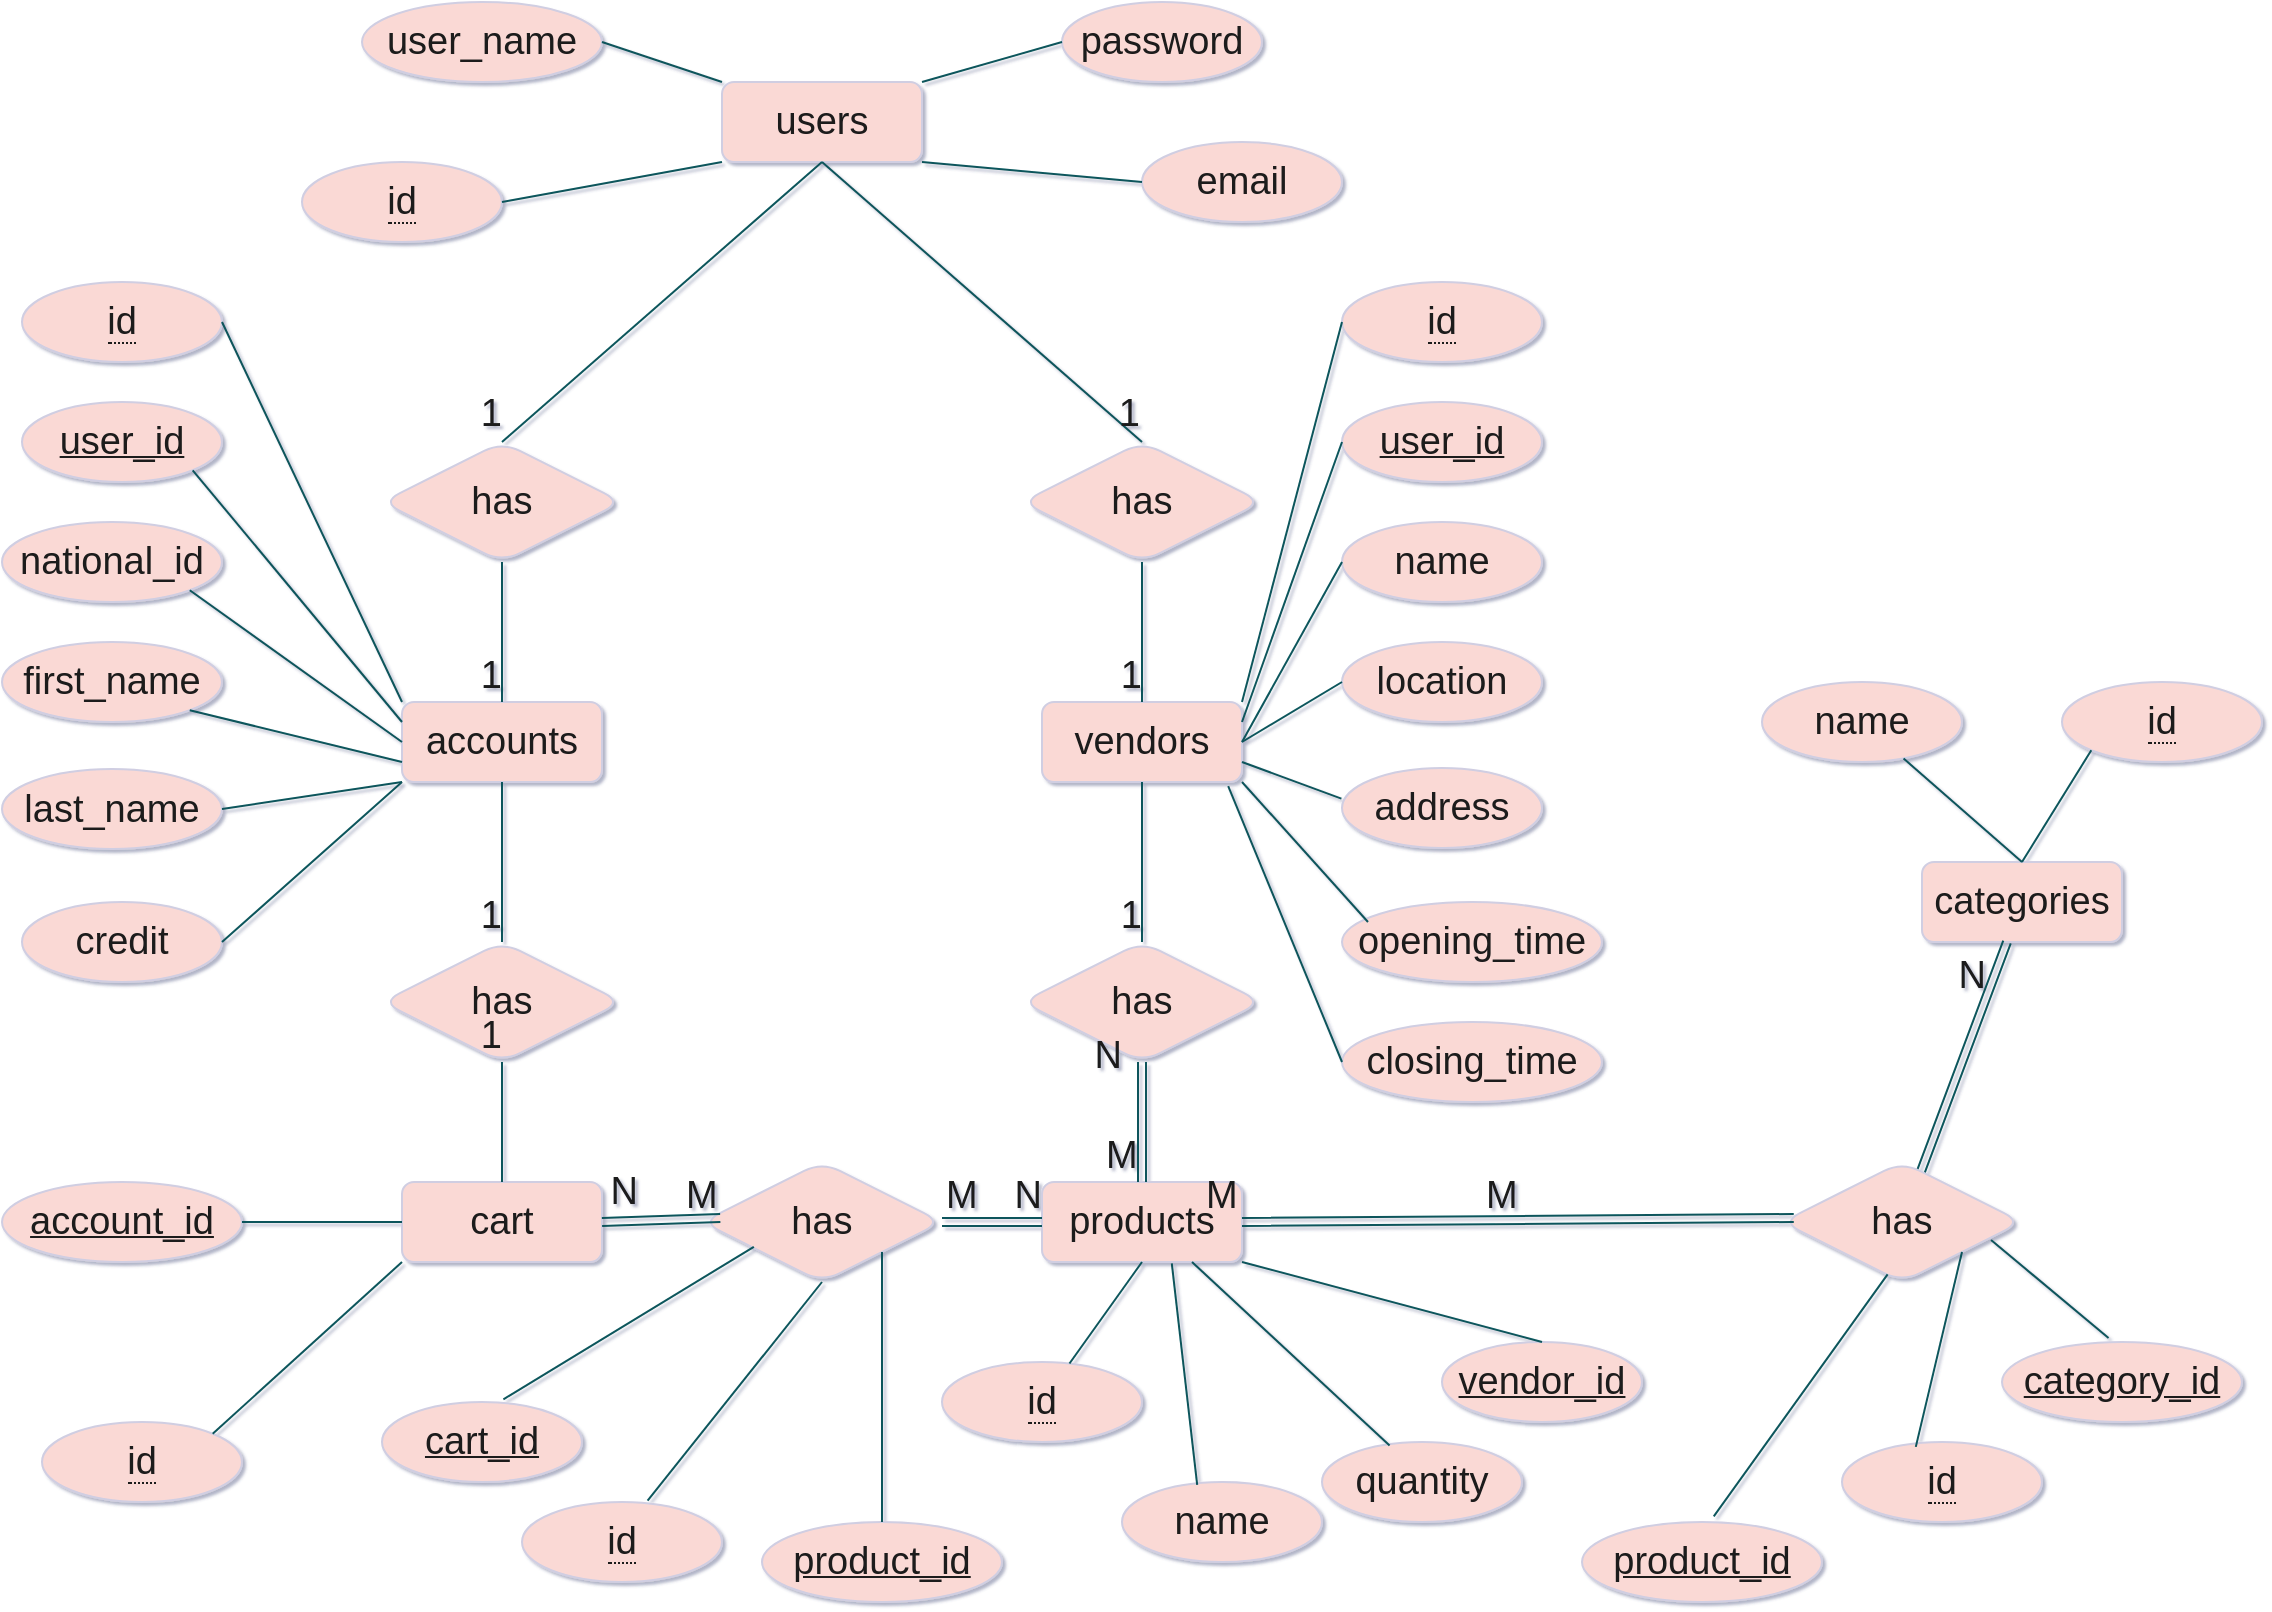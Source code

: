 <mxfile version="16.1.0" type="device"><diagram id="hL7nepxulUK9tPvz-S1c" name="Page-1"><mxGraphModel dx="1422" dy="770" grid="0" gridSize="10" guides="1" tooltips="1" connect="1" arrows="1" fold="1" page="1" pageScale="1" pageWidth="1169" pageHeight="827" math="0" shadow="1"><root><mxCell id="0"/><mxCell id="1" parent="0"/><mxCell id="tPj0E5rpGUAi6qvvH2rd-2" value="users" style="whiteSpace=wrap;html=1;align=center;fontSize=19;fillColor=#FAD9D5;strokeColor=#D0CEE2;fontColor=#1A1A1A;rounded=1;" vertex="1" parent="1"><mxGeometry x="390" y="50" width="100" height="40" as="geometry"/></mxCell><mxCell id="tPj0E5rpGUAi6qvvH2rd-3" value="accounts" style="whiteSpace=wrap;html=1;align=center;fontSize=19;fillColor=#FAD9D5;strokeColor=#D0CEE2;fontColor=#1A1A1A;rounded=1;" vertex="1" parent="1"><mxGeometry x="230" y="360" width="100" height="40" as="geometry"/></mxCell><mxCell id="tPj0E5rpGUAi6qvvH2rd-4" value="products" style="whiteSpace=wrap;html=1;align=center;fontSize=19;fillColor=#FAD9D5;strokeColor=#D0CEE2;fontColor=#1A1A1A;rounded=1;" vertex="1" parent="1"><mxGeometry x="550" y="600" width="100" height="40" as="geometry"/></mxCell><mxCell id="tPj0E5rpGUAi6qvvH2rd-5" value="vendors" style="whiteSpace=wrap;html=1;align=center;fontSize=19;fillColor=#FAD9D5;strokeColor=#D0CEE2;fontColor=#1A1A1A;rounded=1;" vertex="1" parent="1"><mxGeometry x="550" y="360" width="100" height="40" as="geometry"/></mxCell><mxCell id="tPj0E5rpGUAi6qvvH2rd-6" value="categories" style="whiteSpace=wrap;html=1;align=center;fontSize=19;fillColor=#FAD9D5;strokeColor=#D0CEE2;fontColor=#1A1A1A;rounded=1;" vertex="1" parent="1"><mxGeometry x="990" y="440" width="100" height="40" as="geometry"/></mxCell><mxCell id="tPj0E5rpGUAi6qvvH2rd-7" value="cart" style="whiteSpace=wrap;html=1;align=center;fontSize=19;fillColor=#FAD9D5;strokeColor=#D0CEE2;fontColor=#1A1A1A;rounded=1;" vertex="1" parent="1"><mxGeometry x="230" y="600" width="100" height="40" as="geometry"/></mxCell><mxCell id="tPj0E5rpGUAi6qvvH2rd-8" value="has" style="shape=rhombus;perimeter=rhombusPerimeter;whiteSpace=wrap;html=1;align=center;fontSize=19;fillColor=#FAD9D5;strokeColor=#D0CEE2;fontColor=#1A1A1A;rounded=1;" vertex="1" parent="1"><mxGeometry x="220" y="230" width="120" height="60" as="geometry"/></mxCell><mxCell id="tPj0E5rpGUAi6qvvH2rd-12" value="" style="endArrow=none;html=1;rounded=1;exitX=0.5;exitY=1;exitDx=0;exitDy=0;entryX=0.5;entryY=0;entryDx=0;entryDy=0;fontSize=19;strokeColor=#09555B;fontColor=#1A1A1A;curved=1;" edge="1" parent="1" source="tPj0E5rpGUAi6qvvH2rd-2" target="tPj0E5rpGUAi6qvvH2rd-8"><mxGeometry relative="1" as="geometry"><mxPoint x="500" y="390" as="sourcePoint"/><mxPoint x="660" y="390" as="targetPoint"/></mxGeometry></mxCell><mxCell id="tPj0E5rpGUAi6qvvH2rd-13" value="1" style="resizable=0;html=1;align=right;verticalAlign=bottom;fontSize=19;fillColor=#FAD9D5;strokeColor=#D0CEE2;fontColor=#1A1A1A;rounded=1;" connectable="0" vertex="1" parent="tPj0E5rpGUAi6qvvH2rd-12"><mxGeometry x="1" relative="1" as="geometry"/></mxCell><mxCell id="tPj0E5rpGUAi6qvvH2rd-14" value="" style="endArrow=none;html=1;rounded=1;exitX=0.5;exitY=1;exitDx=0;exitDy=0;fontSize=19;strokeColor=#09555B;fontColor=#1A1A1A;curved=1;" edge="1" parent="1" source="tPj0E5rpGUAi6qvvH2rd-8" target="tPj0E5rpGUAi6qvvH2rd-3"><mxGeometry relative="1" as="geometry"><mxPoint x="500" y="390" as="sourcePoint"/><mxPoint x="660" y="390" as="targetPoint"/></mxGeometry></mxCell><mxCell id="tPj0E5rpGUAi6qvvH2rd-15" value="1" style="resizable=0;html=1;align=right;verticalAlign=bottom;fontSize=19;fillColor=#FAD9D5;strokeColor=#D0CEE2;fontColor=#1A1A1A;rounded=1;" connectable="0" vertex="1" parent="tPj0E5rpGUAi6qvvH2rd-14"><mxGeometry x="1" relative="1" as="geometry"/></mxCell><mxCell id="tPj0E5rpGUAi6qvvH2rd-17" value="has" style="shape=rhombus;perimeter=rhombusPerimeter;whiteSpace=wrap;html=1;align=center;fontSize=19;fillColor=#FAD9D5;strokeColor=#D0CEE2;fontColor=#1A1A1A;rounded=1;" vertex="1" parent="1"><mxGeometry x="220" y="480" width="120" height="60" as="geometry"/></mxCell><mxCell id="tPj0E5rpGUAi6qvvH2rd-18" value="" style="endArrow=none;html=1;rounded=1;exitX=0.5;exitY=1;exitDx=0;exitDy=0;entryX=0.5;entryY=0;entryDx=0;entryDy=0;fontSize=19;strokeColor=#09555B;fontColor=#1A1A1A;curved=1;" edge="1" parent="1" source="tPj0E5rpGUAi6qvvH2rd-3" target="tPj0E5rpGUAi6qvvH2rd-17"><mxGeometry relative="1" as="geometry"><mxPoint x="290" y="300" as="sourcePoint"/><mxPoint x="290" y="370" as="targetPoint"/></mxGeometry></mxCell><mxCell id="tPj0E5rpGUAi6qvvH2rd-19" value="1" style="resizable=0;html=1;align=right;verticalAlign=bottom;fontSize=19;fillColor=#FAD9D5;strokeColor=#D0CEE2;fontColor=#1A1A1A;rounded=1;" connectable="0" vertex="1" parent="tPj0E5rpGUAi6qvvH2rd-18"><mxGeometry x="1" relative="1" as="geometry"/></mxCell><mxCell id="tPj0E5rpGUAi6qvvH2rd-20" value="" style="endArrow=none;html=1;rounded=1;exitX=0.5;exitY=0;exitDx=0;exitDy=0;entryX=0.5;entryY=1;entryDx=0;entryDy=0;fontSize=19;strokeColor=#09555B;fontColor=#1A1A1A;curved=1;" edge="1" parent="1" source="tPj0E5rpGUAi6qvvH2rd-7" target="tPj0E5rpGUAi6qvvH2rd-17"><mxGeometry relative="1" as="geometry"><mxPoint x="300" y="310" as="sourcePoint"/><mxPoint x="300" y="380" as="targetPoint"/></mxGeometry></mxCell><mxCell id="tPj0E5rpGUAi6qvvH2rd-21" value="1" style="resizable=0;html=1;align=right;verticalAlign=bottom;fontSize=19;fillColor=#FAD9D5;strokeColor=#D0CEE2;fontColor=#1A1A1A;rounded=1;" connectable="0" vertex="1" parent="tPj0E5rpGUAi6qvvH2rd-20"><mxGeometry x="1" relative="1" as="geometry"/></mxCell><mxCell id="tPj0E5rpGUAi6qvvH2rd-22" value="has" style="shape=rhombus;perimeter=rhombusPerimeter;whiteSpace=wrap;html=1;align=center;fontSize=19;fillColor=#FAD9D5;strokeColor=#D0CEE2;fontColor=#1A1A1A;rounded=1;" vertex="1" parent="1"><mxGeometry x="540" y="230" width="120" height="60" as="geometry"/></mxCell><mxCell id="tPj0E5rpGUAi6qvvH2rd-23" value="has" style="shape=rhombus;perimeter=rhombusPerimeter;whiteSpace=wrap;html=1;align=center;fontSize=19;fillColor=#FAD9D5;strokeColor=#D0CEE2;fontColor=#1A1A1A;rounded=1;" vertex="1" parent="1"><mxGeometry x="540" y="480" width="120" height="60" as="geometry"/></mxCell><mxCell id="tPj0E5rpGUAi6qvvH2rd-24" value="" style="endArrow=none;html=1;rounded=1;exitX=0.5;exitY=1;exitDx=0;exitDy=0;entryX=0.5;entryY=0;entryDx=0;entryDy=0;fontSize=19;strokeColor=#09555B;fontColor=#1A1A1A;curved=1;" edge="1" parent="1" source="tPj0E5rpGUAi6qvvH2rd-2" target="tPj0E5rpGUAi6qvvH2rd-22"><mxGeometry relative="1" as="geometry"><mxPoint x="450" y="100" as="sourcePoint"/><mxPoint x="309.2" y="249.6" as="targetPoint"/></mxGeometry></mxCell><mxCell id="tPj0E5rpGUAi6qvvH2rd-25" value="1" style="resizable=0;html=1;align=right;verticalAlign=bottom;fontSize=19;fillColor=#FAD9D5;strokeColor=#D0CEE2;fontColor=#1A1A1A;rounded=1;" connectable="0" vertex="1" parent="tPj0E5rpGUAi6qvvH2rd-24"><mxGeometry x="1" relative="1" as="geometry"/></mxCell><mxCell id="tPj0E5rpGUAi6qvvH2rd-26" value="" style="endArrow=none;html=1;rounded=1;exitX=0.5;exitY=1;exitDx=0;exitDy=0;entryX=0.5;entryY=0;entryDx=0;entryDy=0;fontSize=19;strokeColor=#09555B;fontColor=#1A1A1A;curved=1;" edge="1" parent="1" source="tPj0E5rpGUAi6qvvH2rd-22" target="tPj0E5rpGUAi6qvvH2rd-5"><mxGeometry relative="1" as="geometry"><mxPoint x="460" y="110" as="sourcePoint"/><mxPoint x="319.2" y="259.6" as="targetPoint"/></mxGeometry></mxCell><mxCell id="tPj0E5rpGUAi6qvvH2rd-27" value="1" style="resizable=0;html=1;align=right;verticalAlign=bottom;fontSize=19;fillColor=#FAD9D5;strokeColor=#D0CEE2;fontColor=#1A1A1A;rounded=1;" connectable="0" vertex="1" parent="tPj0E5rpGUAi6qvvH2rd-26"><mxGeometry x="1" relative="1" as="geometry"/></mxCell><mxCell id="tPj0E5rpGUAi6qvvH2rd-28" value="" style="endArrow=none;html=1;rounded=1;exitX=0.5;exitY=1;exitDx=0;exitDy=0;entryX=0.5;entryY=0;entryDx=0;entryDy=0;fontSize=19;strokeColor=#09555B;fontColor=#1A1A1A;curved=1;" edge="1" parent="1" source="tPj0E5rpGUAi6qvvH2rd-5" target="tPj0E5rpGUAi6qvvH2rd-23"><mxGeometry relative="1" as="geometry"><mxPoint x="470" y="120" as="sourcePoint"/><mxPoint x="329.2" y="269.6" as="targetPoint"/></mxGeometry></mxCell><mxCell id="tPj0E5rpGUAi6qvvH2rd-29" value="1" style="resizable=0;html=1;align=right;verticalAlign=bottom;fontSize=19;fillColor=#FAD9D5;strokeColor=#D0CEE2;fontColor=#1A1A1A;rounded=1;" connectable="0" vertex="1" parent="tPj0E5rpGUAi6qvvH2rd-28"><mxGeometry x="1" relative="1" as="geometry"/></mxCell><mxCell id="tPj0E5rpGUAi6qvvH2rd-30" value="" style="shape=link;html=1;rounded=1;entryX=0.5;entryY=1;entryDx=0;entryDy=0;fontSize=19;strokeColor=#09555B;fontColor=#1A1A1A;curved=1;" edge="1" parent="1" source="tPj0E5rpGUAi6qvvH2rd-4" target="tPj0E5rpGUAi6qvvH2rd-23"><mxGeometry relative="1" as="geometry"><mxPoint x="500" y="390" as="sourcePoint"/><mxPoint x="660" y="390" as="targetPoint"/></mxGeometry></mxCell><mxCell id="tPj0E5rpGUAi6qvvH2rd-31" value="M" style="resizable=0;html=1;align=left;verticalAlign=bottom;fontSize=19;fillColor=#FAD9D5;strokeColor=#D0CEE2;fontColor=#1A1A1A;rounded=1;" connectable="0" vertex="1" parent="tPj0E5rpGUAi6qvvH2rd-30"><mxGeometry x="-1" relative="1" as="geometry"><mxPoint x="-20" as="offset"/></mxGeometry></mxCell><mxCell id="tPj0E5rpGUAi6qvvH2rd-32" value="N" style="resizable=0;html=1;align=right;verticalAlign=bottom;fontSize=19;fillColor=#FAD9D5;strokeColor=#D0CEE2;fontColor=#1A1A1A;rounded=1;" connectable="0" vertex="1" parent="tPj0E5rpGUAi6qvvH2rd-30"><mxGeometry x="1" relative="1" as="geometry"><mxPoint x="-10" y="10" as="offset"/></mxGeometry></mxCell><mxCell id="tPj0E5rpGUAi6qvvH2rd-33" value="" style="shape=link;html=1;rounded=1;startArrow=none;fontSize=19;strokeColor=#09555B;fontColor=#1A1A1A;curved=1;" edge="1" parent="1" source="tPj0E5rpGUAi6qvvH2rd-106" target="tPj0E5rpGUAi6qvvH2rd-6"><mxGeometry relative="1" as="geometry"><mxPoint x="610" y="610" as="sourcePoint"/><mxPoint x="610" y="550" as="targetPoint"/></mxGeometry></mxCell><mxCell id="tPj0E5rpGUAi6qvvH2rd-35" value="N" style="resizable=0;html=1;align=right;verticalAlign=bottom;fontSize=19;fillColor=#FAD9D5;strokeColor=#D0CEE2;fontColor=#1A1A1A;rounded=1;" connectable="0" vertex="1" parent="tPj0E5rpGUAi6qvvH2rd-33"><mxGeometry x="1" relative="1" as="geometry"><mxPoint x="-10" y="30" as="offset"/></mxGeometry></mxCell><mxCell id="tPj0E5rpGUAi6qvvH2rd-36" value="&lt;span style=&quot;border-bottom: 1px dotted; font-size: 19px;&quot;&gt;id&lt;/span&gt;" style="ellipse;whiteSpace=wrap;html=1;align=center;fontSize=19;fillColor=#FAD9D5;strokeColor=#D0CEE2;fontColor=#1A1A1A;rounded=1;" vertex="1" parent="1"><mxGeometry x="180" y="90" width="100" height="40" as="geometry"/></mxCell><mxCell id="tPj0E5rpGUAi6qvvH2rd-37" value="user_name" style="ellipse;whiteSpace=wrap;html=1;align=center;fontSize=19;fillColor=#FAD9D5;strokeColor=#D0CEE2;fontColor=#1A1A1A;rounded=1;" vertex="1" parent="1"><mxGeometry x="210" y="10" width="120" height="40" as="geometry"/></mxCell><mxCell id="tPj0E5rpGUAi6qvvH2rd-39" value="password" style="ellipse;whiteSpace=wrap;html=1;align=center;fontSize=19;fillColor=#FAD9D5;strokeColor=#D0CEE2;fontColor=#1A1A1A;rounded=1;" vertex="1" parent="1"><mxGeometry x="560" y="10" width="100" height="40" as="geometry"/></mxCell><mxCell id="tPj0E5rpGUAi6qvvH2rd-40" value="email" style="ellipse;whiteSpace=wrap;html=1;align=center;fontSize=19;fillColor=#FAD9D5;strokeColor=#D0CEE2;fontColor=#1A1A1A;rounded=1;" vertex="1" parent="1"><mxGeometry x="600" y="80" width="100" height="40" as="geometry"/></mxCell><mxCell id="tPj0E5rpGUAi6qvvH2rd-41" value="" style="endArrow=none;html=1;rounded=1;entryX=0;entryY=0.5;entryDx=0;entryDy=0;exitX=1;exitY=0;exitDx=0;exitDy=0;fontSize=19;strokeColor=#09555B;fontColor=#1A1A1A;curved=1;" edge="1" parent="1" source="tPj0E5rpGUAi6qvvH2rd-2" target="tPj0E5rpGUAi6qvvH2rd-39"><mxGeometry relative="1" as="geometry"><mxPoint x="500" y="290" as="sourcePoint"/><mxPoint x="660" y="290" as="targetPoint"/></mxGeometry></mxCell><mxCell id="tPj0E5rpGUAi6qvvH2rd-42" value="" style="endArrow=none;html=1;rounded=1;entryX=0;entryY=0.5;entryDx=0;entryDy=0;exitX=1;exitY=1;exitDx=0;exitDy=0;fontSize=19;strokeColor=#09555B;fontColor=#1A1A1A;curved=1;" edge="1" parent="1" source="tPj0E5rpGUAi6qvvH2rd-2" target="tPj0E5rpGUAi6qvvH2rd-40"><mxGeometry relative="1" as="geometry"><mxPoint x="500" y="60" as="sourcePoint"/><mxPoint x="570" y="40" as="targetPoint"/></mxGeometry></mxCell><mxCell id="tPj0E5rpGUAi6qvvH2rd-43" value="" style="endArrow=none;html=1;rounded=1;entryX=0;entryY=0;entryDx=0;entryDy=0;exitX=1;exitY=0.5;exitDx=0;exitDy=0;fontSize=19;strokeColor=#09555B;fontColor=#1A1A1A;curved=1;" edge="1" parent="1" source="tPj0E5rpGUAi6qvvH2rd-37" target="tPj0E5rpGUAi6qvvH2rd-2"><mxGeometry relative="1" as="geometry"><mxPoint x="510" y="70" as="sourcePoint"/><mxPoint x="580" y="50" as="targetPoint"/></mxGeometry></mxCell><mxCell id="tPj0E5rpGUAi6qvvH2rd-44" value="" style="endArrow=none;html=1;rounded=1;entryX=0;entryY=1;entryDx=0;entryDy=0;exitX=1;exitY=0.5;exitDx=0;exitDy=0;fontSize=19;strokeColor=#09555B;fontColor=#1A1A1A;curved=1;" edge="1" parent="1" source="tPj0E5rpGUAi6qvvH2rd-36" target="tPj0E5rpGUAi6qvvH2rd-2"><mxGeometry relative="1" as="geometry"><mxPoint x="520" y="80" as="sourcePoint"/><mxPoint x="590" y="60" as="targetPoint"/></mxGeometry></mxCell><mxCell id="tPj0E5rpGUAi6qvvH2rd-46" value="last_name" style="ellipse;whiteSpace=wrap;html=1;align=center;fontSize=19;fillColor=#FAD9D5;strokeColor=#D0CEE2;fontColor=#1A1A1A;rounded=1;" vertex="1" parent="1"><mxGeometry x="30" y="393.5" width="110" height="40" as="geometry"/></mxCell><mxCell id="tPj0E5rpGUAi6qvvH2rd-47" value="first_name" style="ellipse;whiteSpace=wrap;html=1;align=center;fontSize=19;fillColor=#FAD9D5;strokeColor=#D0CEE2;fontColor=#1A1A1A;rounded=1;" vertex="1" parent="1"><mxGeometry x="30" y="330" width="110" height="40" as="geometry"/></mxCell><mxCell id="tPj0E5rpGUAi6qvvH2rd-48" value="national_id" style="ellipse;whiteSpace=wrap;html=1;align=center;fontSize=19;fillColor=#FAD9D5;strokeColor=#D0CEE2;fontColor=#1A1A1A;rounded=1;" vertex="1" parent="1"><mxGeometry x="30" y="270" width="110" height="40" as="geometry"/></mxCell><mxCell id="tPj0E5rpGUAi6qvvH2rd-49" value="credit" style="ellipse;whiteSpace=wrap;html=1;align=center;fontSize=19;fillColor=#FAD9D5;strokeColor=#D0CEE2;fontColor=#1A1A1A;rounded=1;" vertex="1" parent="1"><mxGeometry x="40" y="460" width="100" height="40" as="geometry"/></mxCell><mxCell id="tPj0E5rpGUAi6qvvH2rd-50" value="user_id" style="ellipse;whiteSpace=wrap;html=1;align=center;fontStyle=4;fontSize=19;fillColor=#FAD9D5;strokeColor=#D0CEE2;fontColor=#1A1A1A;rounded=1;" vertex="1" parent="1"><mxGeometry x="40" y="210" width="100" height="40" as="geometry"/></mxCell><mxCell id="tPj0E5rpGUAi6qvvH2rd-53" value="&lt;span style=&quot;border-bottom: 1px dotted; font-size: 19px;&quot;&gt;id&lt;/span&gt;" style="ellipse;whiteSpace=wrap;html=1;align=center;fontSize=19;fillColor=#FAD9D5;strokeColor=#D0CEE2;fontColor=#1A1A1A;rounded=1;" vertex="1" parent="1"><mxGeometry x="40" y="150" width="100" height="40" as="geometry"/></mxCell><mxCell id="tPj0E5rpGUAi6qvvH2rd-57" value="" style="endArrow=none;html=1;rounded=1;exitX=1;exitY=0.5;exitDx=0;exitDy=0;entryX=0;entryY=0;entryDx=0;entryDy=0;fontSize=19;strokeColor=#09555B;fontColor=#1A1A1A;curved=1;" edge="1" parent="1" source="tPj0E5rpGUAi6qvvH2rd-53" target="tPj0E5rpGUAi6qvvH2rd-3"><mxGeometry relative="1" as="geometry"><mxPoint x="470" y="380" as="sourcePoint"/><mxPoint x="630" y="380" as="targetPoint"/></mxGeometry></mxCell><mxCell id="tPj0E5rpGUAi6qvvH2rd-59" value="" style="endArrow=none;html=1;rounded=1;exitX=1;exitY=1;exitDx=0;exitDy=0;entryX=0;entryY=0.25;entryDx=0;entryDy=0;fontSize=19;strokeColor=#09555B;fontColor=#1A1A1A;curved=1;" edge="1" parent="1" source="tPj0E5rpGUAi6qvvH2rd-50" target="tPj0E5rpGUAi6qvvH2rd-3"><mxGeometry relative="1" as="geometry"><mxPoint x="150" y="180" as="sourcePoint"/><mxPoint x="240" y="370" as="targetPoint"/></mxGeometry></mxCell><mxCell id="tPj0E5rpGUAi6qvvH2rd-60" value="" style="endArrow=none;html=1;rounded=1;exitX=1;exitY=1;exitDx=0;exitDy=0;entryX=0;entryY=0.5;entryDx=0;entryDy=0;fontSize=19;strokeColor=#09555B;fontColor=#1A1A1A;curved=1;" edge="1" parent="1" source="tPj0E5rpGUAi6qvvH2rd-48" target="tPj0E5rpGUAi6qvvH2rd-3"><mxGeometry relative="1" as="geometry"><mxPoint x="160" y="190" as="sourcePoint"/><mxPoint x="250" y="380" as="targetPoint"/></mxGeometry></mxCell><mxCell id="tPj0E5rpGUAi6qvvH2rd-61" value="" style="endArrow=none;html=1;rounded=1;exitX=1;exitY=1;exitDx=0;exitDy=0;entryX=0;entryY=0.75;entryDx=0;entryDy=0;fontSize=19;strokeColor=#09555B;fontColor=#1A1A1A;curved=1;" edge="1" parent="1" source="tPj0E5rpGUAi6qvvH2rd-47" target="tPj0E5rpGUAi6qvvH2rd-3"><mxGeometry relative="1" as="geometry"><mxPoint x="170" y="200" as="sourcePoint"/><mxPoint x="260" y="390" as="targetPoint"/></mxGeometry></mxCell><mxCell id="tPj0E5rpGUAi6qvvH2rd-62" value="" style="endArrow=none;html=1;rounded=1;exitX=1;exitY=0.5;exitDx=0;exitDy=0;entryX=0;entryY=1;entryDx=0;entryDy=0;fontSize=19;strokeColor=#09555B;fontColor=#1A1A1A;curved=1;" edge="1" parent="1" source="tPj0E5rpGUAi6qvvH2rd-46" target="tPj0E5rpGUAi6qvvH2rd-3"><mxGeometry relative="1" as="geometry"><mxPoint x="180" y="210" as="sourcePoint"/><mxPoint x="270" y="400" as="targetPoint"/></mxGeometry></mxCell><mxCell id="tPj0E5rpGUAi6qvvH2rd-63" value="" style="endArrow=none;html=1;rounded=1;exitX=1;exitY=0.5;exitDx=0;exitDy=0;entryX=0;entryY=1;entryDx=0;entryDy=0;fontSize=19;strokeColor=#09555B;fontColor=#1A1A1A;curved=1;" edge="1" parent="1" source="tPj0E5rpGUAi6qvvH2rd-49" target="tPj0E5rpGUAi6qvvH2rd-3"><mxGeometry relative="1" as="geometry"><mxPoint x="190" y="220" as="sourcePoint"/><mxPoint x="280" y="410" as="targetPoint"/></mxGeometry></mxCell><mxCell id="tPj0E5rpGUAi6qvvH2rd-64" value="has" style="shape=rhombus;perimeter=rhombusPerimeter;whiteSpace=wrap;html=1;align=center;fontSize=19;fillColor=#FAD9D5;strokeColor=#D0CEE2;fontColor=#1A1A1A;rounded=1;" vertex="1" parent="1"><mxGeometry x="380" y="590" width="120" height="60" as="geometry"/></mxCell><mxCell id="tPj0E5rpGUAi6qvvH2rd-65" value="" style="shape=link;html=1;rounded=1;exitX=1;exitY=0.5;exitDx=0;exitDy=0;entryX=0.076;entryY=0.467;entryDx=0;entryDy=0;fontSize=19;strokeColor=#09555B;fontColor=#1A1A1A;curved=1;entryPerimeter=0;" edge="1" parent="1" source="tPj0E5rpGUAi6qvvH2rd-7" target="tPj0E5rpGUAi6qvvH2rd-64"><mxGeometry relative="1" as="geometry"><mxPoint x="460" y="460" as="sourcePoint"/><mxPoint x="620" y="460" as="targetPoint"/></mxGeometry></mxCell><mxCell id="tPj0E5rpGUAi6qvvH2rd-66" value="M" style="resizable=0;html=1;align=left;verticalAlign=bottom;fontSize=19;fillColor=#FAD9D5;strokeColor=#D0CEE2;fontColor=#1A1A1A;rounded=1;" connectable="0" vertex="1" parent="tPj0E5rpGUAi6qvvH2rd-65"><mxGeometry x="-1" relative="1" as="geometry"><mxPoint x="40" as="offset"/></mxGeometry></mxCell><mxCell id="tPj0E5rpGUAi6qvvH2rd-67" value="N" style="resizable=0;html=1;align=right;verticalAlign=bottom;fontSize=19;fillColor=#FAD9D5;strokeColor=#D0CEE2;fontColor=#1A1A1A;rounded=1;" connectable="0" vertex="1" parent="tPj0E5rpGUAi6qvvH2rd-65"><mxGeometry x="1" relative="1" as="geometry"><mxPoint x="-40" as="offset"/></mxGeometry></mxCell><mxCell id="tPj0E5rpGUAi6qvvH2rd-68" value="" style="shape=link;html=1;rounded=1;entryX=0;entryY=0.5;entryDx=0;entryDy=0;fontSize=19;strokeColor=#09555B;fontColor=#1A1A1A;curved=1;" edge="1" parent="1" target="tPj0E5rpGUAi6qvvH2rd-4"><mxGeometry relative="1" as="geometry"><mxPoint x="500" y="620" as="sourcePoint"/><mxPoint x="390" y="630" as="targetPoint"/></mxGeometry></mxCell><mxCell id="tPj0E5rpGUAi6qvvH2rd-69" value="M" style="resizable=0;html=1;align=left;verticalAlign=bottom;fontSize=19;fillColor=#FAD9D5;strokeColor=#D0CEE2;fontColor=#1A1A1A;rounded=1;" connectable="0" vertex="1" parent="tPj0E5rpGUAi6qvvH2rd-68"><mxGeometry x="-1" relative="1" as="geometry"/></mxCell><mxCell id="tPj0E5rpGUAi6qvvH2rd-70" value="N" style="resizable=0;html=1;align=right;verticalAlign=bottom;fontSize=19;fillColor=#FAD9D5;strokeColor=#D0CEE2;fontColor=#1A1A1A;rounded=1;" connectable="0" vertex="1" parent="tPj0E5rpGUAi6qvvH2rd-68"><mxGeometry x="1" relative="1" as="geometry"/></mxCell><mxCell id="tPj0E5rpGUAi6qvvH2rd-71" value="&lt;span style=&quot;border-bottom: 1px dotted; font-size: 19px;&quot;&gt;id&lt;/span&gt;" style="ellipse;whiteSpace=wrap;html=1;align=center;fontSize=19;fillColor=#FAD9D5;strokeColor=#D0CEE2;fontColor=#1A1A1A;rounded=1;" vertex="1" parent="1"><mxGeometry x="700" y="150" width="100" height="40" as="geometry"/></mxCell><mxCell id="tPj0E5rpGUAi6qvvH2rd-72" value="&lt;span style=&quot;border-bottom: 1px dotted; font-size: 19px;&quot;&gt;id&lt;/span&gt;" style="ellipse;whiteSpace=wrap;html=1;align=center;fontSize=19;fillColor=#FAD9D5;strokeColor=#D0CEE2;fontColor=#1A1A1A;rounded=1;" vertex="1" parent="1"><mxGeometry x="50" y="720" width="100" height="40" as="geometry"/></mxCell><mxCell id="tPj0E5rpGUAi6qvvH2rd-73" value="&lt;span style=&quot;border-bottom: 1px dotted; font-size: 19px;&quot;&gt;id&lt;/span&gt;" style="ellipse;whiteSpace=wrap;html=1;align=center;fontSize=19;fillColor=#FAD9D5;strokeColor=#D0CEE2;fontColor=#1A1A1A;rounded=1;" vertex="1" parent="1"><mxGeometry x="1060" y="350" width="100" height="40" as="geometry"/></mxCell><mxCell id="tPj0E5rpGUAi6qvvH2rd-74" value="&lt;span style=&quot;border-bottom: 1px dotted; font-size: 19px;&quot;&gt;id&lt;/span&gt;" style="ellipse;whiteSpace=wrap;html=1;align=center;fontSize=19;fillColor=#FAD9D5;strokeColor=#D0CEE2;fontColor=#1A1A1A;rounded=1;" vertex="1" parent="1"><mxGeometry x="500" y="690" width="100" height="40" as="geometry"/></mxCell><mxCell id="tPj0E5rpGUAi6qvvH2rd-75" value="user_id" style="ellipse;whiteSpace=wrap;html=1;align=center;fontStyle=4;fontSize=19;fillColor=#FAD9D5;strokeColor=#D0CEE2;fontColor=#1A1A1A;rounded=1;" vertex="1" parent="1"><mxGeometry x="700" y="210" width="100" height="40" as="geometry"/></mxCell><mxCell id="tPj0E5rpGUAi6qvvH2rd-76" value="name" style="ellipse;whiteSpace=wrap;html=1;align=center;fontSize=19;fillColor=#FAD9D5;strokeColor=#D0CEE2;fontColor=#1A1A1A;rounded=1;" vertex="1" parent="1"><mxGeometry x="700" y="270" width="100" height="40" as="geometry"/></mxCell><mxCell id="tPj0E5rpGUAi6qvvH2rd-77" value="location" style="ellipse;whiteSpace=wrap;html=1;align=center;fontSize=19;fillColor=#FAD9D5;strokeColor=#D0CEE2;fontColor=#1A1A1A;rounded=1;" vertex="1" parent="1"><mxGeometry x="700" y="330" width="100" height="40" as="geometry"/></mxCell><mxCell id="tPj0E5rpGUAi6qvvH2rd-78" value="address" style="ellipse;whiteSpace=wrap;html=1;align=center;fontSize=19;fillColor=#FAD9D5;strokeColor=#D0CEE2;fontColor=#1A1A1A;rounded=1;" vertex="1" parent="1"><mxGeometry x="700" y="393" width="100" height="40" as="geometry"/></mxCell><mxCell id="tPj0E5rpGUAi6qvvH2rd-79" value="opening_time" style="ellipse;whiteSpace=wrap;html=1;align=center;fontSize=19;fillColor=#FAD9D5;strokeColor=#D0CEE2;fontColor=#1A1A1A;rounded=1;" vertex="1" parent="1"><mxGeometry x="700" y="460" width="130" height="40" as="geometry"/></mxCell><mxCell id="tPj0E5rpGUAi6qvvH2rd-80" value="closing_time" style="ellipse;whiteSpace=wrap;html=1;align=center;fontSize=19;fillColor=#FAD9D5;strokeColor=#D0CEE2;fontColor=#1A1A1A;rounded=1;" vertex="1" parent="1"><mxGeometry x="700" y="520" width="130" height="40" as="geometry"/></mxCell><mxCell id="tPj0E5rpGUAi6qvvH2rd-81" value="" style="endArrow=none;html=1;rounded=1;exitX=1;exitY=0.5;exitDx=0;exitDy=0;entryX=0;entryY=0.5;entryDx=0;entryDy=0;fontSize=19;strokeColor=#09555B;fontColor=#1A1A1A;curved=1;" edge="1" parent="1" source="tPj0E5rpGUAi6qvvH2rd-5" target="tPj0E5rpGUAi6qvvH2rd-77"><mxGeometry relative="1" as="geometry"><mxPoint x="510" y="320" as="sourcePoint"/><mxPoint x="670" y="320" as="targetPoint"/></mxGeometry></mxCell><mxCell id="tPj0E5rpGUAi6qvvH2rd-82" value="" style="endArrow=none;html=1;rounded=1;exitX=1;exitY=0;exitDx=0;exitDy=0;entryX=0;entryY=0.5;entryDx=0;entryDy=0;fontSize=19;strokeColor=#09555B;fontColor=#1A1A1A;curved=1;" edge="1" parent="1" source="tPj0E5rpGUAi6qvvH2rd-5" target="tPj0E5rpGUAi6qvvH2rd-71"><mxGeometry relative="1" as="geometry"><mxPoint x="660" y="390.0" as="sourcePoint"/><mxPoint x="710.0" y="360.0" as="targetPoint"/></mxGeometry></mxCell><mxCell id="tPj0E5rpGUAi6qvvH2rd-83" value="" style="endArrow=none;html=1;rounded=1;exitX=1;exitY=0.25;exitDx=0;exitDy=0;entryX=0;entryY=0.5;entryDx=0;entryDy=0;fontSize=19;strokeColor=#09555B;fontColor=#1A1A1A;curved=1;" edge="1" parent="1" source="tPj0E5rpGUAi6qvvH2rd-5" target="tPj0E5rpGUAi6qvvH2rd-75"><mxGeometry relative="1" as="geometry"><mxPoint x="670" y="400.0" as="sourcePoint"/><mxPoint x="720.0" y="370.0" as="targetPoint"/></mxGeometry></mxCell><mxCell id="tPj0E5rpGUAi6qvvH2rd-84" value="" style="endArrow=none;html=1;rounded=1;entryX=0;entryY=0.5;entryDx=0;entryDy=0;fontSize=19;strokeColor=#09555B;fontColor=#1A1A1A;curved=1;" edge="1" parent="1" target="tPj0E5rpGUAi6qvvH2rd-76"><mxGeometry relative="1" as="geometry"><mxPoint x="650" y="380" as="sourcePoint"/><mxPoint x="730.0" y="380.0" as="targetPoint"/></mxGeometry></mxCell><mxCell id="tPj0E5rpGUAi6qvvH2rd-85" value="" style="endArrow=none;html=1;rounded=1;exitX=1;exitY=0.75;exitDx=0;exitDy=0;entryX=-0.003;entryY=0.383;entryDx=0;entryDy=0;entryPerimeter=0;fontSize=19;strokeColor=#09555B;fontColor=#1A1A1A;curved=1;" edge="1" parent="1" source="tPj0E5rpGUAi6qvvH2rd-5" target="tPj0E5rpGUAi6qvvH2rd-78"><mxGeometry relative="1" as="geometry"><mxPoint x="690" y="420.0" as="sourcePoint"/><mxPoint x="740.0" y="390.0" as="targetPoint"/></mxGeometry></mxCell><mxCell id="tPj0E5rpGUAi6qvvH2rd-86" value="" style="endArrow=none;html=1;rounded=1;exitX=1;exitY=1;exitDx=0;exitDy=0;entryX=0.1;entryY=0.25;entryDx=0;entryDy=0;entryPerimeter=0;fontSize=19;strokeColor=#09555B;fontColor=#1A1A1A;curved=1;" edge="1" parent="1" source="tPj0E5rpGUAi6qvvH2rd-5" target="tPj0E5rpGUAi6qvvH2rd-79"><mxGeometry relative="1" as="geometry"><mxPoint x="700" y="430.0" as="sourcePoint"/><mxPoint x="750.0" y="400.0" as="targetPoint"/></mxGeometry></mxCell><mxCell id="tPj0E5rpGUAi6qvvH2rd-87" value="" style="endArrow=none;html=1;rounded=1;exitX=0.931;exitY=1.053;exitDx=0;exitDy=0;entryX=0;entryY=0.5;entryDx=0;entryDy=0;exitPerimeter=0;fontSize=19;strokeColor=#09555B;fontColor=#1A1A1A;curved=1;" edge="1" parent="1" source="tPj0E5rpGUAi6qvvH2rd-5" target="tPj0E5rpGUAi6qvvH2rd-80"><mxGeometry relative="1" as="geometry"><mxPoint x="710" y="440.0" as="sourcePoint"/><mxPoint x="760.0" y="410.0" as="targetPoint"/></mxGeometry></mxCell><mxCell id="tPj0E5rpGUAi6qvvH2rd-88" value="" style="endArrow=none;html=1;rounded=1;exitX=1;exitY=0;exitDx=0;exitDy=0;entryX=0;entryY=1;entryDx=0;entryDy=0;fontSize=19;strokeColor=#09555B;fontColor=#1A1A1A;curved=1;" edge="1" parent="1" source="tPj0E5rpGUAi6qvvH2rd-72" target="tPj0E5rpGUAi6qvvH2rd-7"><mxGeometry relative="1" as="geometry"><mxPoint x="720" y="450.0" as="sourcePoint"/><mxPoint x="770.0" y="420.0" as="targetPoint"/></mxGeometry></mxCell><mxCell id="tPj0E5rpGUAi6qvvH2rd-89" value="account_id" style="ellipse;whiteSpace=wrap;html=1;align=center;fontStyle=4;fontSize=19;fillColor=#FAD9D5;strokeColor=#D0CEE2;fontColor=#1A1A1A;rounded=1;" vertex="1" parent="1"><mxGeometry x="30" y="600" width="120" height="40" as="geometry"/></mxCell><mxCell id="tPj0E5rpGUAi6qvvH2rd-90" value="" style="endArrow=none;html=1;rounded=1;exitX=1;exitY=0.5;exitDx=0;exitDy=0;entryX=0;entryY=0.5;entryDx=0;entryDy=0;fontSize=19;strokeColor=#09555B;fontColor=#1A1A1A;curved=1;" edge="1" parent="1" source="tPj0E5rpGUAi6qvvH2rd-89" target="tPj0E5rpGUAi6qvvH2rd-7"><mxGeometry relative="1" as="geometry"><mxPoint x="240" y="710" as="sourcePoint"/><mxPoint x="240" y="650" as="targetPoint"/></mxGeometry></mxCell><mxCell id="tPj0E5rpGUAi6qvvH2rd-92" value="" style="endArrow=none;html=1;rounded=1;entryX=0.5;entryY=1;entryDx=0;entryDy=0;fontSize=19;strokeColor=#09555B;fontColor=#1A1A1A;curved=1;" edge="1" parent="1" source="tPj0E5rpGUAi6qvvH2rd-74" target="tPj0E5rpGUAi6qvvH2rd-4"><mxGeometry relative="1" as="geometry"><mxPoint x="250" y="720" as="sourcePoint"/><mxPoint x="250" y="660" as="targetPoint"/></mxGeometry></mxCell><mxCell id="tPj0E5rpGUAi6qvvH2rd-93" value="&lt;span style=&quot;border-bottom: 1px dotted; font-size: 19px;&quot;&gt;id&lt;/span&gt;" style="ellipse;whiteSpace=wrap;html=1;align=center;fontSize=19;fillColor=#FAD9D5;strokeColor=#D0CEE2;fontColor=#1A1A1A;rounded=1;" vertex="1" parent="1"><mxGeometry x="290" y="760" width="100" height="40" as="geometry"/></mxCell><mxCell id="tPj0E5rpGUAi6qvvH2rd-94" value="cart_id" style="ellipse;whiteSpace=wrap;html=1;align=center;fontStyle=4;fontSize=19;fillColor=#FAD9D5;strokeColor=#D0CEE2;fontColor=#1A1A1A;rounded=1;" vertex="1" parent="1"><mxGeometry x="220" y="710" width="100" height="40" as="geometry"/></mxCell><mxCell id="tPj0E5rpGUAi6qvvH2rd-95" value="vendor_id" style="ellipse;whiteSpace=wrap;html=1;align=center;fontStyle=4;fontSize=19;fillColor=#FAD9D5;strokeColor=#D0CEE2;fontColor=#1A1A1A;rounded=1;" vertex="1" parent="1"><mxGeometry x="750" y="680" width="100" height="40" as="geometry"/></mxCell><mxCell id="tPj0E5rpGUAi6qvvH2rd-96" value="product_id" style="ellipse;whiteSpace=wrap;html=1;align=center;fontStyle=4;fontSize=19;fillColor=#FAD9D5;strokeColor=#D0CEE2;fontColor=#1A1A1A;rounded=1;" vertex="1" parent="1"><mxGeometry x="410" y="770" width="120" height="40" as="geometry"/></mxCell><mxCell id="tPj0E5rpGUAi6qvvH2rd-97" value="" style="endArrow=none;html=1;rounded=1;exitX=0.607;exitY=-0.034;exitDx=0;exitDy=0;exitPerimeter=0;entryX=0.216;entryY=0.707;entryDx=0;entryDy=0;entryPerimeter=0;fontSize=19;strokeColor=#09555B;fontColor=#1A1A1A;curved=1;" edge="1" parent="1" source="tPj0E5rpGUAi6qvvH2rd-94" target="tPj0E5rpGUAi6qvvH2rd-64"><mxGeometry relative="1" as="geometry"><mxPoint x="400" y="600" as="sourcePoint"/><mxPoint x="560" y="600" as="targetPoint"/></mxGeometry></mxCell><mxCell id="tPj0E5rpGUAi6qvvH2rd-98" value="" style="endArrow=none;html=1;rounded=1;exitX=0.5;exitY=0;exitDx=0;exitDy=0;entryX=1;entryY=1;entryDx=0;entryDy=0;fontSize=19;strokeColor=#09555B;fontColor=#1A1A1A;curved=1;" edge="1" parent="1" source="tPj0E5rpGUAi6qvvH2rd-96" target="tPj0E5rpGUAi6qvvH2rd-64"><mxGeometry relative="1" as="geometry"><mxPoint x="360.7" y="668.64" as="sourcePoint"/><mxPoint x="415.92" y="642.42" as="targetPoint"/></mxGeometry></mxCell><mxCell id="tPj0E5rpGUAi6qvvH2rd-99" value="" style="endArrow=none;html=1;rounded=1;exitX=0.628;exitY=-0.016;exitDx=0;exitDy=0;entryX=0.5;entryY=1;entryDx=0;entryDy=0;exitPerimeter=0;fontSize=19;strokeColor=#09555B;fontColor=#1A1A1A;curved=1;" edge="1" parent="1" source="tPj0E5rpGUAi6qvvH2rd-93" target="tPj0E5rpGUAi6qvvH2rd-64"><mxGeometry relative="1" as="geometry"><mxPoint x="370.7" y="678.64" as="sourcePoint"/><mxPoint x="425.92" y="652.42" as="targetPoint"/></mxGeometry></mxCell><mxCell id="tPj0E5rpGUAi6qvvH2rd-100" value="" style="endArrow=none;html=1;rounded=1;exitX=0.5;exitY=0;exitDx=0;exitDy=0;entryX=1;entryY=1;entryDx=0;entryDy=0;fontSize=19;strokeColor=#09555B;fontColor=#1A1A1A;curved=1;" edge="1" parent="1" source="tPj0E5rpGUAi6qvvH2rd-95" target="tPj0E5rpGUAi6qvvH2rd-4"><mxGeometry relative="1" as="geometry"><mxPoint x="380.7" y="688.64" as="sourcePoint"/><mxPoint x="435.92" y="662.42" as="targetPoint"/></mxGeometry></mxCell><mxCell id="tPj0E5rpGUAi6qvvH2rd-101" value="name" style="ellipse;whiteSpace=wrap;html=1;align=center;fontSize=19;fillColor=#FAD9D5;strokeColor=#D0CEE2;fontColor=#1A1A1A;rounded=1;" vertex="1" parent="1"><mxGeometry x="590" y="750" width="100" height="40" as="geometry"/></mxCell><mxCell id="tPj0E5rpGUAi6qvvH2rd-102" value="quantity" style="ellipse;whiteSpace=wrap;html=1;align=center;fontSize=19;fillColor=#FAD9D5;strokeColor=#D0CEE2;fontColor=#1A1A1A;rounded=1;" vertex="1" parent="1"><mxGeometry x="690" y="730" width="100" height="40" as="geometry"/></mxCell><mxCell id="tPj0E5rpGUAi6qvvH2rd-103" value="" style="endArrow=none;html=1;rounded=1;entryX=0.649;entryY=1.018;entryDx=0;entryDy=0;exitX=0.376;exitY=0.035;exitDx=0;exitDy=0;exitPerimeter=0;entryPerimeter=0;fontSize=19;strokeColor=#09555B;fontColor=#1A1A1A;curved=1;" edge="1" parent="1" source="tPj0E5rpGUAi6qvvH2rd-101" target="tPj0E5rpGUAi6qvvH2rd-4"><mxGeometry relative="1" as="geometry"><mxPoint x="610" y="730" as="sourcePoint"/><mxPoint x="610" y="650" as="targetPoint"/></mxGeometry></mxCell><mxCell id="tPj0E5rpGUAi6qvvH2rd-104" value="" style="endArrow=none;html=1;rounded=1;entryX=0.75;entryY=1;entryDx=0;entryDy=0;exitX=0.338;exitY=0.044;exitDx=0;exitDy=0;exitPerimeter=0;fontSize=19;strokeColor=#09555B;fontColor=#1A1A1A;curved=1;" edge="1" parent="1" source="tPj0E5rpGUAi6qvvH2rd-102" target="tPj0E5rpGUAi6qvvH2rd-4"><mxGeometry relative="1" as="geometry"><mxPoint x="620" y="740" as="sourcePoint"/><mxPoint x="620" y="660" as="targetPoint"/></mxGeometry></mxCell><mxCell id="tPj0E5rpGUAi6qvvH2rd-105" value="" style="endArrow=none;html=1;rounded=1;entryX=0;entryY=1;entryDx=0;entryDy=0;exitX=0.5;exitY=0;exitDx=0;exitDy=0;fontSize=19;strokeColor=#09555B;fontColor=#1A1A1A;curved=1;" edge="1" parent="1" source="tPj0E5rpGUAi6qvvH2rd-6" target="tPj0E5rpGUAi6qvvH2rd-73"><mxGeometry relative="1" as="geometry"><mxPoint x="630" y="750" as="sourcePoint"/><mxPoint x="630" y="670" as="targetPoint"/></mxGeometry></mxCell><mxCell id="tPj0E5rpGUAi6qvvH2rd-106" value="has" style="shape=rhombus;perimeter=rhombusPerimeter;whiteSpace=wrap;html=1;align=center;fontSize=19;fillColor=#FAD9D5;strokeColor=#D0CEE2;fontColor=#1A1A1A;rounded=1;" vertex="1" parent="1"><mxGeometry x="920" y="590" width="120" height="60" as="geometry"/></mxCell><mxCell id="tPj0E5rpGUAi6qvvH2rd-107" value="" style="shape=link;html=1;rounded=1;exitX=1;exitY=0.5;exitDx=0;exitDy=0;endArrow=none;fontSize=19;strokeColor=#09555B;fontColor=#1A1A1A;curved=1;entryX=0.049;entryY=0.467;entryDx=0;entryDy=0;entryPerimeter=0;" edge="1" parent="1" source="tPj0E5rpGUAi6qvvH2rd-4" target="tPj0E5rpGUAi6qvvH2rd-106"><mxGeometry relative="1" as="geometry"><mxPoint x="650" y="620" as="sourcePoint"/><mxPoint x="990" y="620" as="targetPoint"/></mxGeometry></mxCell><mxCell id="tPj0E5rpGUAi6qvvH2rd-108" value="M" style="resizable=0;html=1;align=left;verticalAlign=bottom;fontSize=19;fillColor=#FAD9D5;strokeColor=#D0CEE2;fontColor=#1A1A1A;rounded=1;" connectable="0" vertex="1" parent="tPj0E5rpGUAi6qvvH2rd-107"><mxGeometry x="-1" relative="1" as="geometry"><mxPoint x="-20" as="offset"/></mxGeometry></mxCell><mxCell id="tPj0E5rpGUAi6qvvH2rd-110" value="M" style="resizable=0;html=1;align=left;verticalAlign=bottom;fontSize=19;fillColor=#FAD9D5;strokeColor=#D0CEE2;fontColor=#1A1A1A;rounded=1;" connectable="0" vertex="1" parent="1"><mxGeometry x="770" y="620" as="geometry"/></mxCell><mxCell id="tPj0E5rpGUAi6qvvH2rd-111" value="name" style="ellipse;whiteSpace=wrap;html=1;align=center;fontSize=19;fillColor=#FAD9D5;strokeColor=#D0CEE2;fontColor=#1A1A1A;rounded=1;" vertex="1" parent="1"><mxGeometry x="910" y="350" width="100" height="40" as="geometry"/></mxCell><mxCell id="tPj0E5rpGUAi6qvvH2rd-112" value="" style="endArrow=none;html=1;rounded=1;fontSize=19;strokeColor=#09555B;fontColor=#1A1A1A;curved=1;" edge="1" parent="1" target="tPj0E5rpGUAi6qvvH2rd-111"><mxGeometry relative="1" as="geometry"><mxPoint x="1040" y="440" as="sourcePoint"/><mxPoint x="1084.767" y="394.191" as="targetPoint"/></mxGeometry></mxCell><mxCell id="tPj0E5rpGUAi6qvvH2rd-113" value="&lt;span style=&quot;border-bottom: 1px dotted; font-size: 19px;&quot;&gt;id&lt;/span&gt;" style="ellipse;whiteSpace=wrap;html=1;align=center;fontSize=19;fillColor=#FAD9D5;strokeColor=#D0CEE2;fontColor=#1A1A1A;rounded=1;" vertex="1" parent="1"><mxGeometry x="950" y="730" width="100" height="40" as="geometry"/></mxCell><mxCell id="tPj0E5rpGUAi6qvvH2rd-114" value="category_id" style="ellipse;whiteSpace=wrap;html=1;align=center;fontStyle=4;fontSize=19;fillColor=#FAD9D5;strokeColor=#D0CEE2;fontColor=#1A1A1A;rounded=1;" vertex="1" parent="1"><mxGeometry x="1030" y="680" width="120" height="40" as="geometry"/></mxCell><mxCell id="tPj0E5rpGUAi6qvvH2rd-115" value="product_id" style="ellipse;whiteSpace=wrap;html=1;align=center;fontStyle=4;fontSize=19;fillColor=#FAD9D5;strokeColor=#D0CEE2;fontColor=#1A1A1A;rounded=1;" vertex="1" parent="1"><mxGeometry x="820" y="770" width="120" height="40" as="geometry"/></mxCell><mxCell id="tPj0E5rpGUAi6qvvH2rd-116" value="" style="endArrow=none;html=1;rounded=1;exitX=0.549;exitY=-0.071;exitDx=0;exitDy=0;entryX=0.44;entryY=0.937;entryDx=0;entryDy=0;entryPerimeter=0;exitPerimeter=0;fontSize=19;strokeColor=#09555B;fontColor=#1A1A1A;curved=1;" edge="1" parent="1" source="tPj0E5rpGUAi6qvvH2rd-115" target="tPj0E5rpGUAi6qvvH2rd-106"><mxGeometry relative="1" as="geometry"><mxPoint x="810" y="690" as="sourcePoint"/><mxPoint x="660" y="650" as="targetPoint"/></mxGeometry></mxCell><mxCell id="tPj0E5rpGUAi6qvvH2rd-117" value="" style="endArrow=none;html=1;rounded=1;exitX=0.369;exitY=0.061;exitDx=0;exitDy=0;entryX=1;entryY=1;entryDx=0;entryDy=0;exitPerimeter=0;fontSize=19;strokeColor=#09555B;fontColor=#1A1A1A;curved=1;" edge="1" parent="1" source="tPj0E5rpGUAi6qvvH2rd-113" target="tPj0E5rpGUAi6qvvH2rd-106"><mxGeometry relative="1" as="geometry"><mxPoint x="820" y="700" as="sourcePoint"/><mxPoint x="670" y="660" as="targetPoint"/></mxGeometry></mxCell><mxCell id="tPj0E5rpGUAi6qvvH2rd-118" value="" style="endArrow=none;html=1;rounded=1;exitX=0.444;exitY=-0.05;exitDx=0;exitDy=0;entryX=0.871;entryY=0.65;entryDx=0;entryDy=0;entryPerimeter=0;fontSize=19;exitPerimeter=0;strokeColor=#09555B;fontColor=#1A1A1A;curved=1;" edge="1" parent="1" source="tPj0E5rpGUAi6qvvH2rd-114" target="tPj0E5rpGUAi6qvvH2rd-106"><mxGeometry relative="1" as="geometry"><mxPoint x="830" y="710" as="sourcePoint"/><mxPoint x="680" y="670" as="targetPoint"/></mxGeometry></mxCell></root></mxGraphModel></diagram></mxfile>